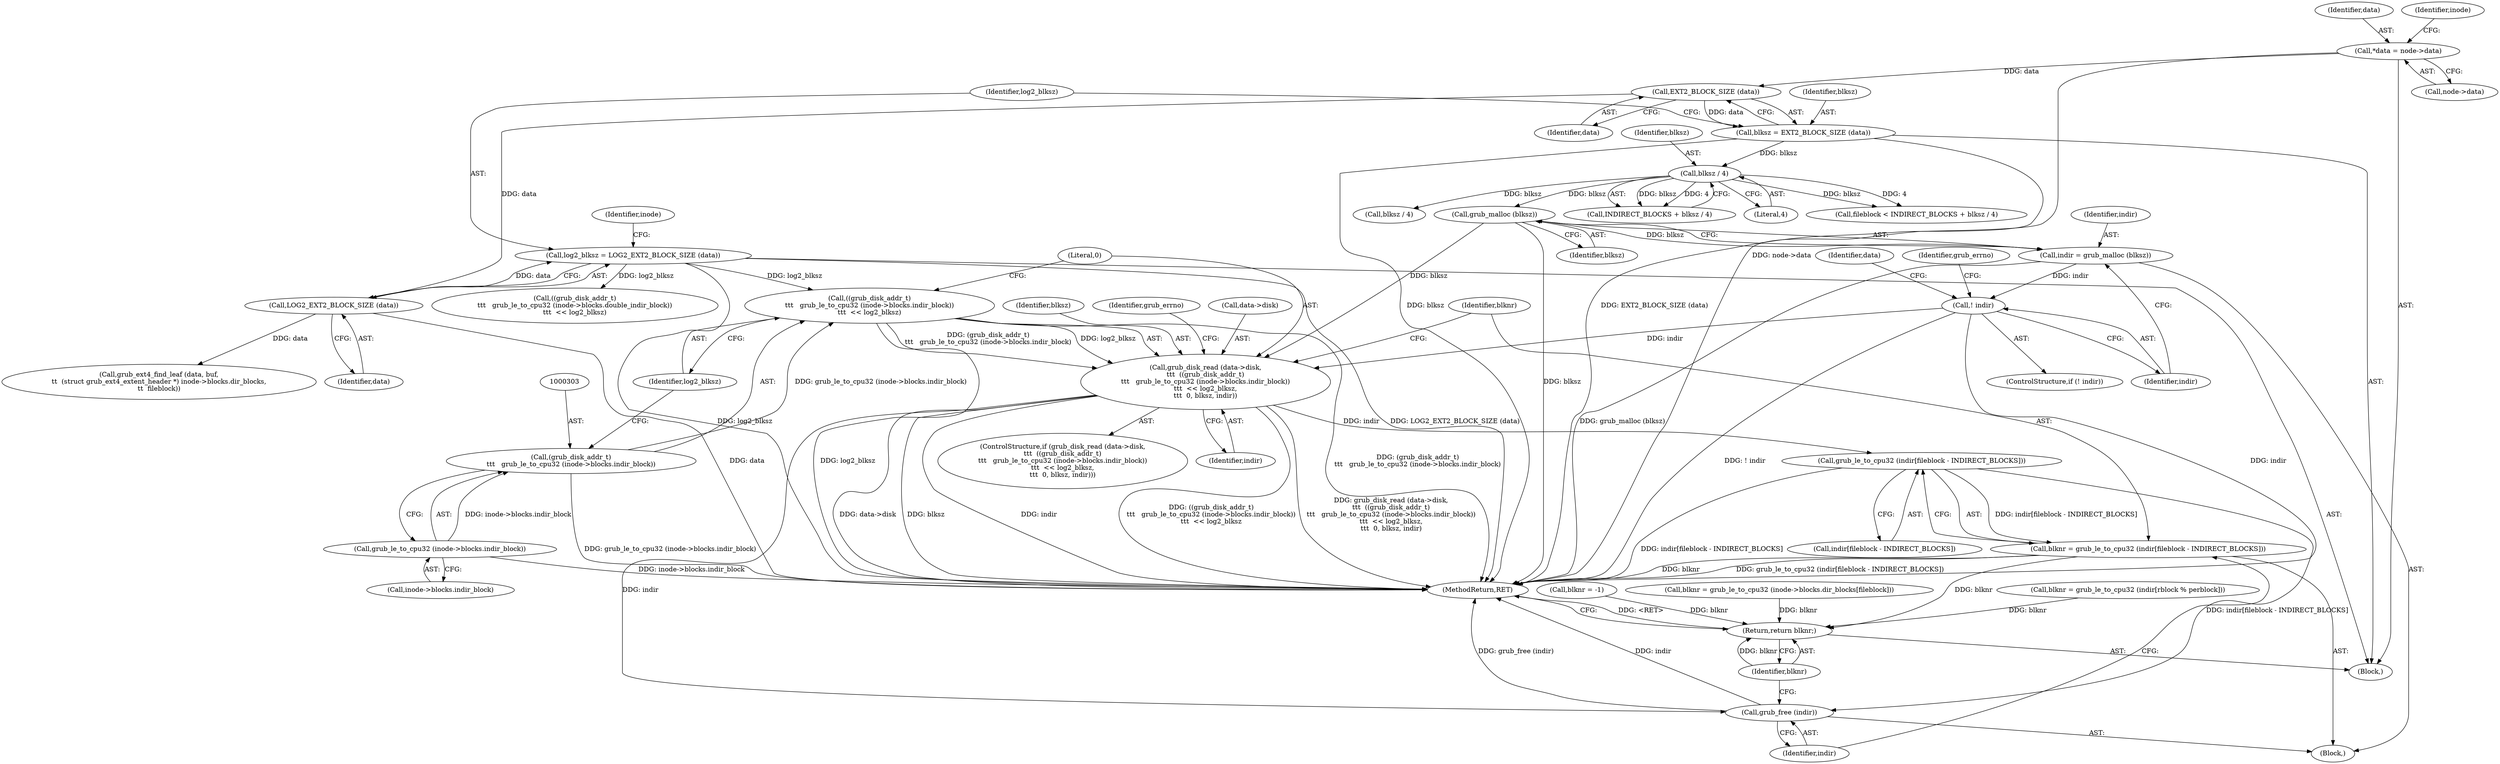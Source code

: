 digraph "0_radare2_796dd28aaa6b9fa76d99c42c4d5ff8b257cc2191_1@API" {
"1000297" [label="(Call,grub_disk_read (data->disk,\n\t\t\t  ((grub_disk_addr_t)\n\t\t\t   grub_le_to_cpu32 (inode->blocks.indir_block))\n\t\t\t  << log2_blksz,\n\t\t\t  0, blksz, indir))"];
"1000301" [label="(Call,((grub_disk_addr_t)\n\t\t\t   grub_le_to_cpu32 (inode->blocks.indir_block))\n\t\t\t  << log2_blksz)"];
"1000302" [label="(Call,(grub_disk_addr_t)\n\t\t\t   grub_le_to_cpu32 (inode->blocks.indir_block))"];
"1000304" [label="(Call,grub_le_to_cpu32 (inode->blocks.indir_block))"];
"1000132" [label="(Call,log2_blksz = LOG2_EXT2_BLOCK_SIZE (data))"];
"1000134" [label="(Call,LOG2_EXT2_BLOCK_SIZE (data))"];
"1000129" [label="(Call,EXT2_BLOCK_SIZE (data))"];
"1000109" [label="(Call,*data = node->data)"];
"1000289" [label="(Call,grub_malloc (blksz))"];
"1000282" [label="(Call,blksz / 4)"];
"1000127" [label="(Call,blksz = EXT2_BLOCK_SIZE (data))"];
"1000292" [label="(Call,! indir)"];
"1000287" [label="(Call,indir = grub_malloc (blksz))"];
"1000318" [label="(Call,grub_le_to_cpu32 (indir[fileblock - INDIRECT_BLOCKS]))"];
"1000316" [label="(Call,blknr = grub_le_to_cpu32 (indir[fileblock - INDIRECT_BLOCKS]))"];
"1000427" [label="(Return,return blknr;)"];
"1000324" [label="(Call,grub_free (indir))"];
"1000133" [label="(Identifier,log2_blksz)"];
"1000282" [label="(Call,blksz / 4)"];
"1000412" [label="(Call,blknr = grub_le_to_cpu32 (indir[rblock % perblock]))"];
"1000140" [label="(Identifier,inode)"];
"1000317" [label="(Identifier,blknr)"];
"1000110" [label="(Identifier,data)"];
"1000129" [label="(Call,EXT2_BLOCK_SIZE (data))"];
"1000291" [label="(ControlStructure,if (! indir))"];
"1000116" [label="(Identifier,inode)"];
"1000109" [label="(Call,*data = node->data)"];
"1000285" [label="(Block,)"];
"1000128" [label="(Identifier,blksz)"];
"1000311" [label="(Literal,0)"];
"1000312" [label="(Identifier,blksz)"];
"1000315" [label="(Identifier,grub_errno)"];
"1000278" [label="(Call,fileblock < INDIRECT_BLOCKS + blksz / 4)"];
"1000298" [label="(Call,data->disk)"];
"1000130" [label="(Identifier,data)"];
"1000127" [label="(Call,blksz = EXT2_BLOCK_SIZE (data))"];
"1000290" [label="(Identifier,blksz)"];
"1000302" [label="(Call,(grub_disk_addr_t)\n\t\t\t   grub_le_to_cpu32 (inode->blocks.indir_block))"];
"1000305" [label="(Call,inode->blocks.indir_block)"];
"1000288" [label="(Identifier,indir)"];
"1000318" [label="(Call,grub_le_to_cpu32 (indir[fileblock - INDIRECT_BLOCKS]))"];
"1000325" [label="(Identifier,indir)"];
"1000283" [label="(Identifier,blksz)"];
"1000296" [label="(ControlStructure,if (grub_disk_read (data->disk,\n\t\t\t  ((grub_disk_addr_t)\n\t\t\t   grub_le_to_cpu32 (inode->blocks.indir_block))\n\t\t\t  << log2_blksz,\n\t\t\t  0, blksz, indir)))"];
"1000122" [label="(Call,blknr = -1)"];
"1000304" [label="(Call,grub_le_to_cpu32 (inode->blocks.indir_block))"];
"1000135" [label="(Identifier,data)"];
"1000132" [label="(Call,log2_blksz = LOG2_EXT2_BLOCK_SIZE (data))"];
"1000427" [label="(Return,return blknr;)"];
"1000289" [label="(Call,grub_malloc (blksz))"];
"1000313" [label="(Identifier,indir)"];
"1000316" [label="(Call,blknr = grub_le_to_cpu32 (indir[fileblock - INDIRECT_BLOCKS]))"];
"1000266" [label="(Call,blknr = grub_le_to_cpu32 (inode->blocks.dir_blocks[fileblock]))"];
"1000297" [label="(Call,grub_disk_read (data->disk,\n\t\t\t  ((grub_disk_addr_t)\n\t\t\t   grub_le_to_cpu32 (inode->blocks.indir_block))\n\t\t\t  << log2_blksz,\n\t\t\t  0, blksz, indir))"];
"1000335" [label="(Call,blksz / 4)"];
"1000299" [label="(Identifier,data)"];
"1000280" [label="(Call,INDIRECT_BLOCKS + blksz / 4)"];
"1000293" [label="(Identifier,indir)"];
"1000429" [label="(MethodReturn,RET)"];
"1000292" [label="(Call,! indir)"];
"1000107" [label="(Block,)"];
"1000301" [label="(Call,((grub_disk_addr_t)\n\t\t\t   grub_le_to_cpu32 (inode->blocks.indir_block))\n\t\t\t  << log2_blksz)"];
"1000150" [label="(Call,grub_ext4_find_leaf (data, buf,\n\t\t  (struct grub_ext4_extent_header *) inode->blocks.dir_blocks,\n\t\t  fileblock))"];
"1000111" [label="(Call,node->data)"];
"1000310" [label="(Identifier,log2_blksz)"];
"1000287" [label="(Call,indir = grub_malloc (blksz))"];
"1000377" [label="(Call,((grub_disk_addr_t)\n\t\t\t   grub_le_to_cpu32 (inode->blocks.double_indir_block))\n\t\t\t  << log2_blksz)"];
"1000319" [label="(Call,indir[fileblock - INDIRECT_BLOCKS])"];
"1000295" [label="(Identifier,grub_errno)"];
"1000428" [label="(Identifier,blknr)"];
"1000134" [label="(Call,LOG2_EXT2_BLOCK_SIZE (data))"];
"1000284" [label="(Literal,4)"];
"1000324" [label="(Call,grub_free (indir))"];
"1000297" -> "1000296"  [label="AST: "];
"1000297" -> "1000313"  [label="CFG: "];
"1000298" -> "1000297"  [label="AST: "];
"1000301" -> "1000297"  [label="AST: "];
"1000311" -> "1000297"  [label="AST: "];
"1000312" -> "1000297"  [label="AST: "];
"1000313" -> "1000297"  [label="AST: "];
"1000315" -> "1000297"  [label="CFG: "];
"1000317" -> "1000297"  [label="CFG: "];
"1000297" -> "1000429"  [label="DDG: data->disk"];
"1000297" -> "1000429"  [label="DDG: blksz"];
"1000297" -> "1000429"  [label="DDG: indir"];
"1000297" -> "1000429"  [label="DDG: ((grub_disk_addr_t)\n\t\t\t   grub_le_to_cpu32 (inode->blocks.indir_block))\n\t\t\t  << log2_blksz"];
"1000297" -> "1000429"  [label="DDG: grub_disk_read (data->disk,\n\t\t\t  ((grub_disk_addr_t)\n\t\t\t   grub_le_to_cpu32 (inode->blocks.indir_block))\n\t\t\t  << log2_blksz,\n\t\t\t  0, blksz, indir)"];
"1000301" -> "1000297"  [label="DDG: (grub_disk_addr_t)\n\t\t\t   grub_le_to_cpu32 (inode->blocks.indir_block)"];
"1000301" -> "1000297"  [label="DDG: log2_blksz"];
"1000289" -> "1000297"  [label="DDG: blksz"];
"1000292" -> "1000297"  [label="DDG: indir"];
"1000297" -> "1000318"  [label="DDG: indir"];
"1000297" -> "1000324"  [label="DDG: indir"];
"1000301" -> "1000310"  [label="CFG: "];
"1000302" -> "1000301"  [label="AST: "];
"1000310" -> "1000301"  [label="AST: "];
"1000311" -> "1000301"  [label="CFG: "];
"1000301" -> "1000429"  [label="DDG: log2_blksz"];
"1000301" -> "1000429"  [label="DDG: (grub_disk_addr_t)\n\t\t\t   grub_le_to_cpu32 (inode->blocks.indir_block)"];
"1000302" -> "1000301"  [label="DDG: grub_le_to_cpu32 (inode->blocks.indir_block)"];
"1000132" -> "1000301"  [label="DDG: log2_blksz"];
"1000302" -> "1000304"  [label="CFG: "];
"1000303" -> "1000302"  [label="AST: "];
"1000304" -> "1000302"  [label="AST: "];
"1000310" -> "1000302"  [label="CFG: "];
"1000302" -> "1000429"  [label="DDG: grub_le_to_cpu32 (inode->blocks.indir_block)"];
"1000304" -> "1000302"  [label="DDG: inode->blocks.indir_block"];
"1000304" -> "1000305"  [label="CFG: "];
"1000305" -> "1000304"  [label="AST: "];
"1000304" -> "1000429"  [label="DDG: inode->blocks.indir_block"];
"1000132" -> "1000107"  [label="AST: "];
"1000132" -> "1000134"  [label="CFG: "];
"1000133" -> "1000132"  [label="AST: "];
"1000134" -> "1000132"  [label="AST: "];
"1000140" -> "1000132"  [label="CFG: "];
"1000132" -> "1000429"  [label="DDG: LOG2_EXT2_BLOCK_SIZE (data)"];
"1000132" -> "1000429"  [label="DDG: log2_blksz"];
"1000134" -> "1000132"  [label="DDG: data"];
"1000132" -> "1000377"  [label="DDG: log2_blksz"];
"1000134" -> "1000135"  [label="CFG: "];
"1000135" -> "1000134"  [label="AST: "];
"1000134" -> "1000429"  [label="DDG: data"];
"1000129" -> "1000134"  [label="DDG: data"];
"1000134" -> "1000150"  [label="DDG: data"];
"1000129" -> "1000127"  [label="AST: "];
"1000129" -> "1000130"  [label="CFG: "];
"1000130" -> "1000129"  [label="AST: "];
"1000127" -> "1000129"  [label="CFG: "];
"1000129" -> "1000127"  [label="DDG: data"];
"1000109" -> "1000129"  [label="DDG: data"];
"1000109" -> "1000107"  [label="AST: "];
"1000109" -> "1000111"  [label="CFG: "];
"1000110" -> "1000109"  [label="AST: "];
"1000111" -> "1000109"  [label="AST: "];
"1000116" -> "1000109"  [label="CFG: "];
"1000109" -> "1000429"  [label="DDG: node->data"];
"1000289" -> "1000287"  [label="AST: "];
"1000289" -> "1000290"  [label="CFG: "];
"1000290" -> "1000289"  [label="AST: "];
"1000287" -> "1000289"  [label="CFG: "];
"1000289" -> "1000429"  [label="DDG: blksz"];
"1000289" -> "1000287"  [label="DDG: blksz"];
"1000282" -> "1000289"  [label="DDG: blksz"];
"1000282" -> "1000280"  [label="AST: "];
"1000282" -> "1000284"  [label="CFG: "];
"1000283" -> "1000282"  [label="AST: "];
"1000284" -> "1000282"  [label="AST: "];
"1000280" -> "1000282"  [label="CFG: "];
"1000282" -> "1000278"  [label="DDG: blksz"];
"1000282" -> "1000278"  [label="DDG: 4"];
"1000282" -> "1000280"  [label="DDG: blksz"];
"1000282" -> "1000280"  [label="DDG: 4"];
"1000127" -> "1000282"  [label="DDG: blksz"];
"1000282" -> "1000335"  [label="DDG: blksz"];
"1000127" -> "1000107"  [label="AST: "];
"1000128" -> "1000127"  [label="AST: "];
"1000133" -> "1000127"  [label="CFG: "];
"1000127" -> "1000429"  [label="DDG: EXT2_BLOCK_SIZE (data)"];
"1000127" -> "1000429"  [label="DDG: blksz"];
"1000292" -> "1000291"  [label="AST: "];
"1000292" -> "1000293"  [label="CFG: "];
"1000293" -> "1000292"  [label="AST: "];
"1000295" -> "1000292"  [label="CFG: "];
"1000299" -> "1000292"  [label="CFG: "];
"1000292" -> "1000429"  [label="DDG: ! indir"];
"1000292" -> "1000429"  [label="DDG: indir"];
"1000287" -> "1000292"  [label="DDG: indir"];
"1000287" -> "1000285"  [label="AST: "];
"1000288" -> "1000287"  [label="AST: "];
"1000293" -> "1000287"  [label="CFG: "];
"1000287" -> "1000429"  [label="DDG: grub_malloc (blksz)"];
"1000318" -> "1000316"  [label="AST: "];
"1000318" -> "1000319"  [label="CFG: "];
"1000319" -> "1000318"  [label="AST: "];
"1000316" -> "1000318"  [label="CFG: "];
"1000318" -> "1000429"  [label="DDG: indir[fileblock - INDIRECT_BLOCKS]"];
"1000318" -> "1000316"  [label="DDG: indir[fileblock - INDIRECT_BLOCKS]"];
"1000318" -> "1000324"  [label="DDG: indir[fileblock - INDIRECT_BLOCKS]"];
"1000316" -> "1000285"  [label="AST: "];
"1000317" -> "1000316"  [label="AST: "];
"1000325" -> "1000316"  [label="CFG: "];
"1000316" -> "1000429"  [label="DDG: grub_le_to_cpu32 (indir[fileblock - INDIRECT_BLOCKS])"];
"1000316" -> "1000429"  [label="DDG: blknr"];
"1000316" -> "1000427"  [label="DDG: blknr"];
"1000427" -> "1000107"  [label="AST: "];
"1000427" -> "1000428"  [label="CFG: "];
"1000428" -> "1000427"  [label="AST: "];
"1000429" -> "1000427"  [label="CFG: "];
"1000427" -> "1000429"  [label="DDG: <RET>"];
"1000428" -> "1000427"  [label="DDG: blknr"];
"1000122" -> "1000427"  [label="DDG: blknr"];
"1000266" -> "1000427"  [label="DDG: blknr"];
"1000412" -> "1000427"  [label="DDG: blknr"];
"1000324" -> "1000285"  [label="AST: "];
"1000324" -> "1000325"  [label="CFG: "];
"1000325" -> "1000324"  [label="AST: "];
"1000428" -> "1000324"  [label="CFG: "];
"1000324" -> "1000429"  [label="DDG: grub_free (indir)"];
"1000324" -> "1000429"  [label="DDG: indir"];
}
